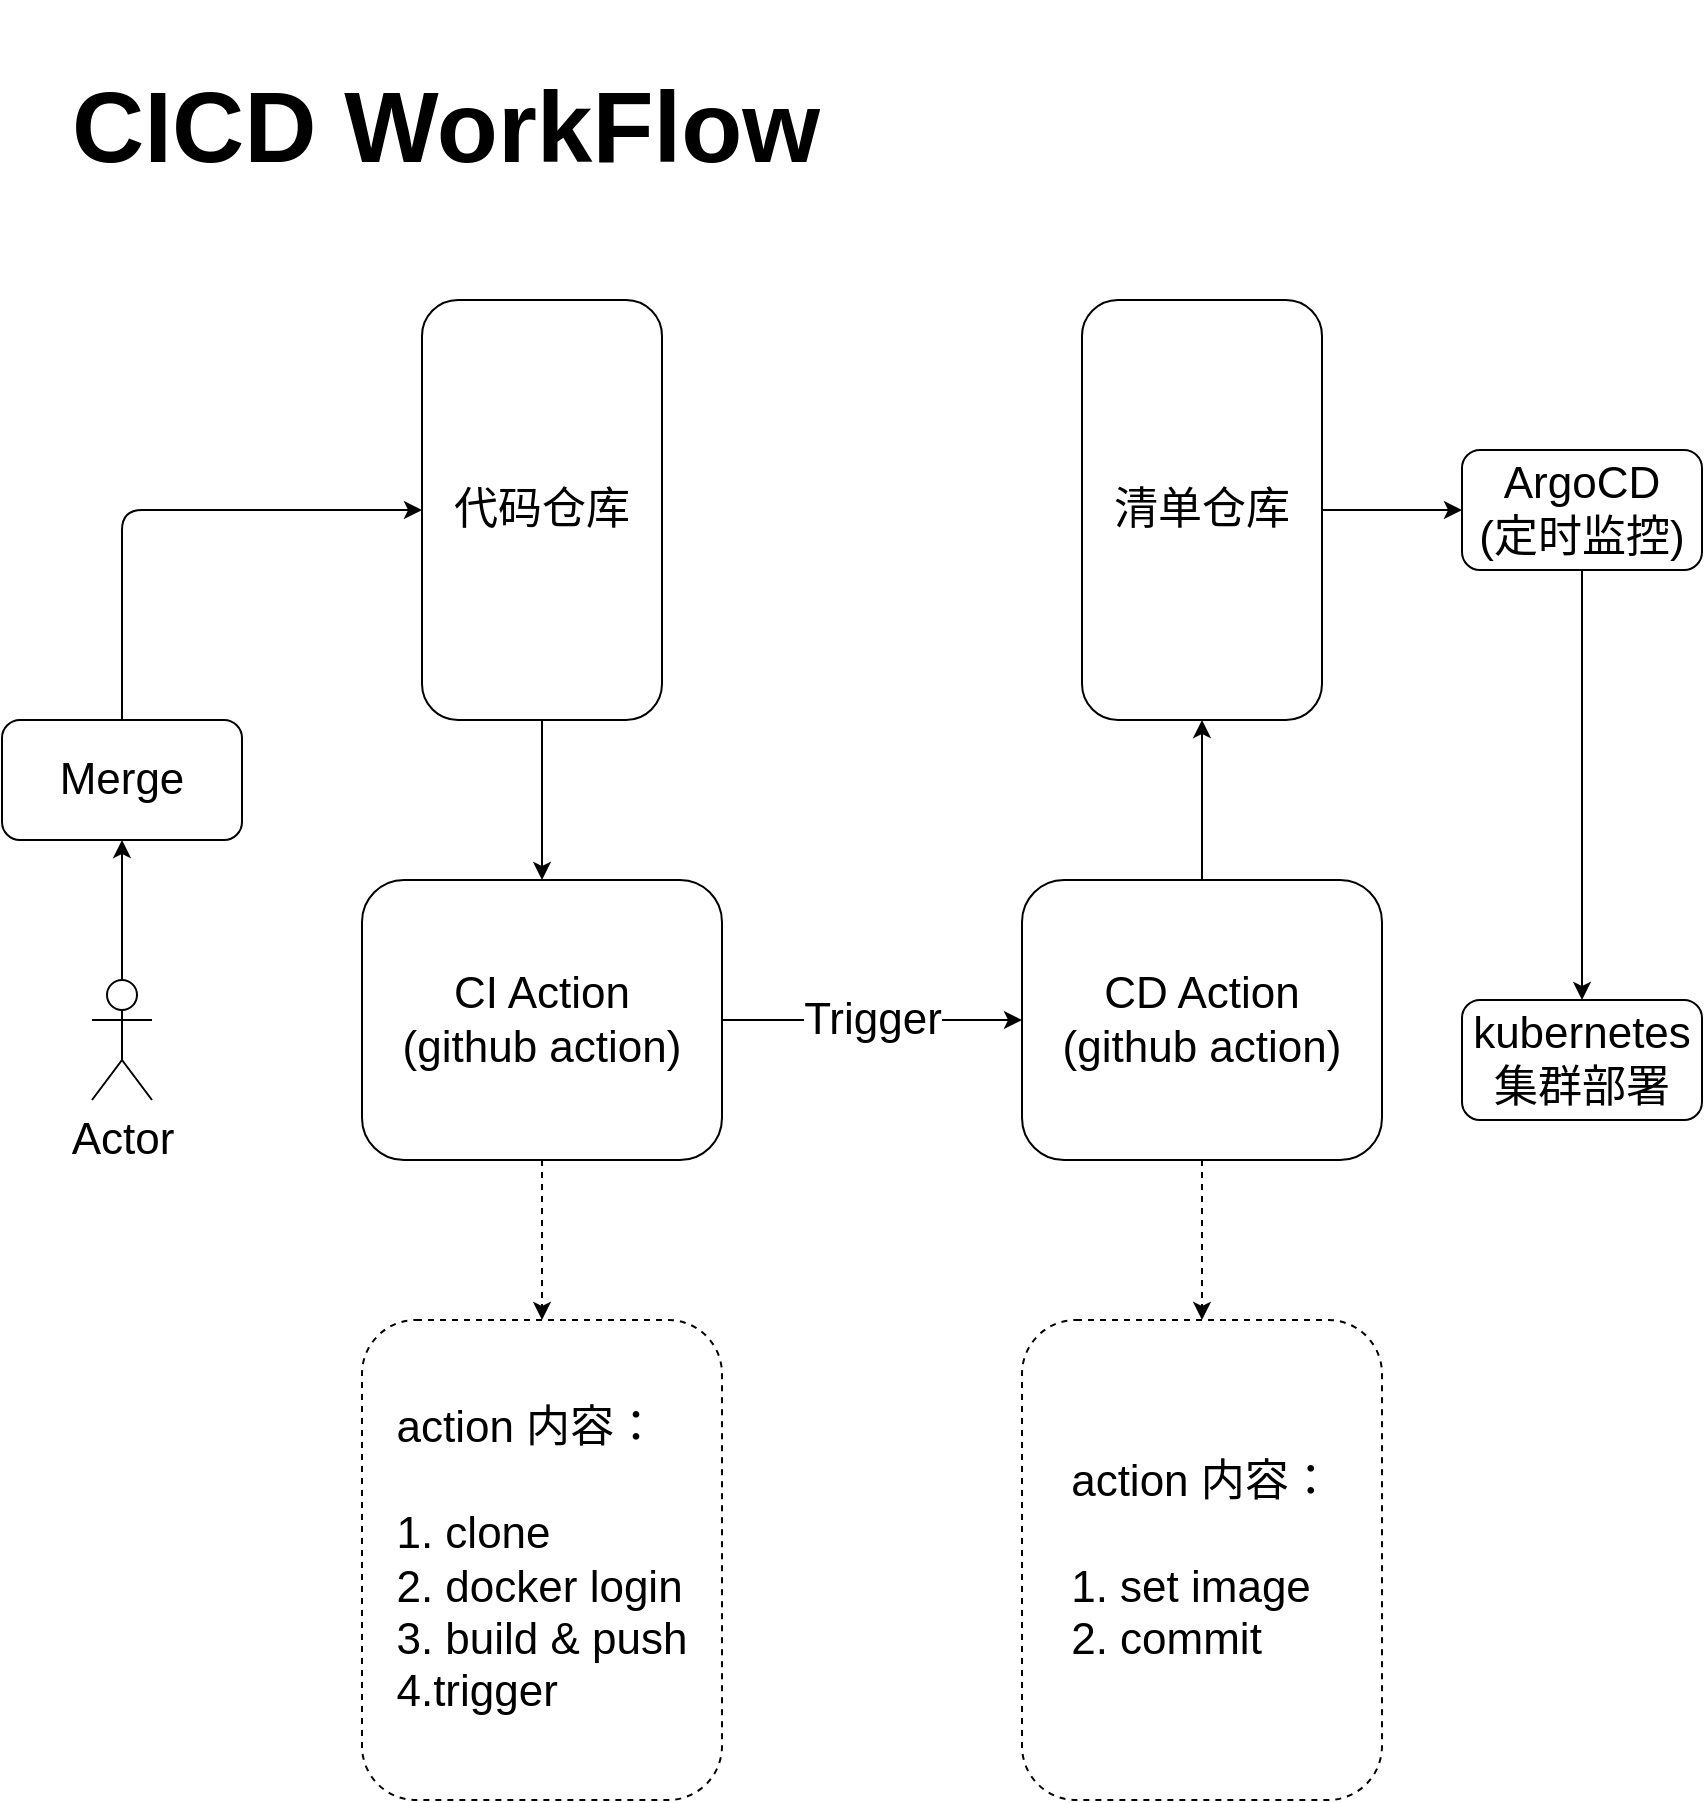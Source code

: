 <mxfile>
    <diagram id="1Dqi3CW_KdM8f8kel_r_" name="Page-1">
        <mxGraphModel dx="1002" dy="1035" grid="1" gridSize="10" guides="1" tooltips="1" connect="1" arrows="1" fold="1" page="1" pageScale="1" pageWidth="850" pageHeight="1100" math="0" shadow="0">
            <root>
                <mxCell id="0"/>
                <mxCell id="1" parent="0"/>
                <mxCell id="2" value="&lt;h1 style=&quot;font-size: 50px;&quot;&gt;CICD WorkFlow&lt;/h1&gt;" style="text;html=1;strokeColor=none;fillColor=none;spacing=5;spacingTop=-20;whiteSpace=wrap;overflow=hidden;rounded=0;fontSize=50;" parent="1" vertex="1">
                    <mxGeometry x="30" y="80" width="450" height="110" as="geometry"/>
                </mxCell>
                <mxCell id="9" style="edgeStyle=none;html=1;exitX=0.5;exitY=0;exitDx=0;exitDy=0;exitPerimeter=0;entryX=0.5;entryY=1;entryDx=0;entryDy=0;fontSize=22;" parent="1" source="3" target="7" edge="1">
                    <mxGeometry relative="1" as="geometry"/>
                </mxCell>
                <mxCell id="3" value="Actor" style="shape=umlActor;verticalLabelPosition=bottom;verticalAlign=top;html=1;outlineConnect=0;fontSize=22;" parent="1" vertex="1">
                    <mxGeometry x="45" y="560" width="30" height="60" as="geometry"/>
                </mxCell>
                <mxCell id="11" style="edgeStyle=orthogonalEdgeStyle;html=1;exitX=0.5;exitY=0;exitDx=0;exitDy=0;entryX=0;entryY=0.5;entryDx=0;entryDy=0;fontSize=22;" parent="1" source="7" target="10" edge="1">
                    <mxGeometry relative="1" as="geometry"/>
                </mxCell>
                <mxCell id="7" value="Merge" style="rounded=1;whiteSpace=wrap;html=1;fontSize=22;" parent="1" vertex="1">
                    <mxGeometry y="430" width="120" height="60" as="geometry"/>
                </mxCell>
                <mxCell id="14" value="" style="edgeStyle=orthogonalEdgeStyle;html=1;fontSize=22;" parent="1" source="10" target="13" edge="1">
                    <mxGeometry relative="1" as="geometry"/>
                </mxCell>
                <mxCell id="10" value="代码仓库" style="rounded=1;whiteSpace=wrap;html=1;fontSize=22;" parent="1" vertex="1">
                    <mxGeometry x="210" y="220" width="120" height="210" as="geometry"/>
                </mxCell>
                <mxCell id="16" value="Trigger" style="edgeStyle=orthogonalEdgeStyle;html=1;fontSize=22;" parent="1" source="13" target="15" edge="1">
                    <mxGeometry relative="1" as="geometry"/>
                </mxCell>
                <mxCell id="24" value="" style="edgeStyle=none;html=1;dashed=1;" edge="1" parent="1" source="13" target="23">
                    <mxGeometry relative="1" as="geometry"/>
                </mxCell>
                <mxCell id="13" value="CI Action&lt;br&gt;(github action)" style="rounded=1;whiteSpace=wrap;html=1;fontSize=22;" parent="1" vertex="1">
                    <mxGeometry x="180" y="510" width="180" height="140" as="geometry"/>
                </mxCell>
                <mxCell id="18" value="" style="edgeStyle=orthogonalEdgeStyle;html=1;fontSize=22;" parent="1" source="15" target="17" edge="1">
                    <mxGeometry relative="1" as="geometry"/>
                </mxCell>
                <mxCell id="26" value="" style="edgeStyle=none;html=1;dashed=1;" edge="1" parent="1" source="15" target="25">
                    <mxGeometry relative="1" as="geometry"/>
                </mxCell>
                <mxCell id="15" value="CD Action&lt;br&gt;(github action)" style="rounded=1;whiteSpace=wrap;html=1;fontSize=22;" parent="1" vertex="1">
                    <mxGeometry x="510" y="510" width="180" height="140" as="geometry"/>
                </mxCell>
                <mxCell id="20" value="" style="edgeStyle=orthogonalEdgeStyle;html=1;fontSize=22;" parent="1" source="17" target="19" edge="1">
                    <mxGeometry relative="1" as="geometry"/>
                </mxCell>
                <mxCell id="17" value="清单仓库" style="rounded=1;whiteSpace=wrap;html=1;fontSize=22;" parent="1" vertex="1">
                    <mxGeometry x="540" y="220" width="120" height="210" as="geometry"/>
                </mxCell>
                <mxCell id="22" value="" style="edgeStyle=orthogonalEdgeStyle;html=1;fontSize=22;" parent="1" source="19" target="21" edge="1">
                    <mxGeometry relative="1" as="geometry"/>
                </mxCell>
                <mxCell id="19" value="ArgoCD&lt;br&gt;(定时监控)" style="rounded=1;whiteSpace=wrap;html=1;fontSize=22;" parent="1" vertex="1">
                    <mxGeometry x="730" y="295" width="120" height="60" as="geometry"/>
                </mxCell>
                <mxCell id="21" value="kubernetes 集群部署" style="rounded=1;whiteSpace=wrap;html=1;fontSize=22;" parent="1" vertex="1">
                    <mxGeometry x="730" y="570" width="120" height="60" as="geometry"/>
                </mxCell>
                <mxCell id="23" value="&lt;div style=&quot;text-align: left;&quot;&gt;&lt;span style=&quot;background-color: initial;&quot;&gt;action 内容：&lt;/span&gt;&lt;/div&gt;&lt;div style=&quot;text-align: left;&quot;&gt;&lt;span style=&quot;background-color: initial;&quot;&gt;&lt;br&gt;&lt;/span&gt;&lt;/div&gt;&lt;div style=&quot;text-align: left;&quot;&gt;&lt;span style=&quot;background-color: initial;&quot;&gt;1. clone&lt;/span&gt;&lt;/div&gt;&lt;div style=&quot;text-align: left;&quot;&gt;&lt;span style=&quot;background-color: initial;&quot;&gt;2. docker login&lt;/span&gt;&lt;/div&gt;&lt;div style=&quot;text-align: left;&quot;&gt;&lt;span style=&quot;background-color: initial;&quot;&gt;3. build &amp;amp; push&lt;/span&gt;&lt;/div&gt;&lt;div style=&quot;text-align: left;&quot;&gt;&lt;span style=&quot;background-color: initial;&quot;&gt;4.trigger&lt;/span&gt;&lt;/div&gt;" style="rounded=1;whiteSpace=wrap;html=1;fontSize=22;dashed=1;" vertex="1" parent="1">
                    <mxGeometry x="180" y="730" width="180" height="240" as="geometry"/>
                </mxCell>
                <mxCell id="25" value="&lt;div style=&quot;text-align: left;&quot;&gt;action 内容：&lt;span style=&quot;background-color: initial;&quot;&gt;&lt;br&gt;&lt;/span&gt;&lt;/div&gt;&lt;div style=&quot;text-align: left;&quot;&gt;&lt;br&gt;&lt;/div&gt;&lt;div style=&quot;text-align: left;&quot;&gt;&lt;span style=&quot;background-color: initial;&quot;&gt;1. set image&lt;/span&gt;&lt;/div&gt;&lt;div style=&quot;text-align: left;&quot;&gt;&lt;span style=&quot;background-color: initial;&quot;&gt;2. commit&lt;/span&gt;&lt;/div&gt;" style="rounded=1;whiteSpace=wrap;html=1;fontSize=22;dashed=1;" vertex="1" parent="1">
                    <mxGeometry x="510" y="730" width="180" height="240" as="geometry"/>
                </mxCell>
            </root>
        </mxGraphModel>
    </diagram>
</mxfile>